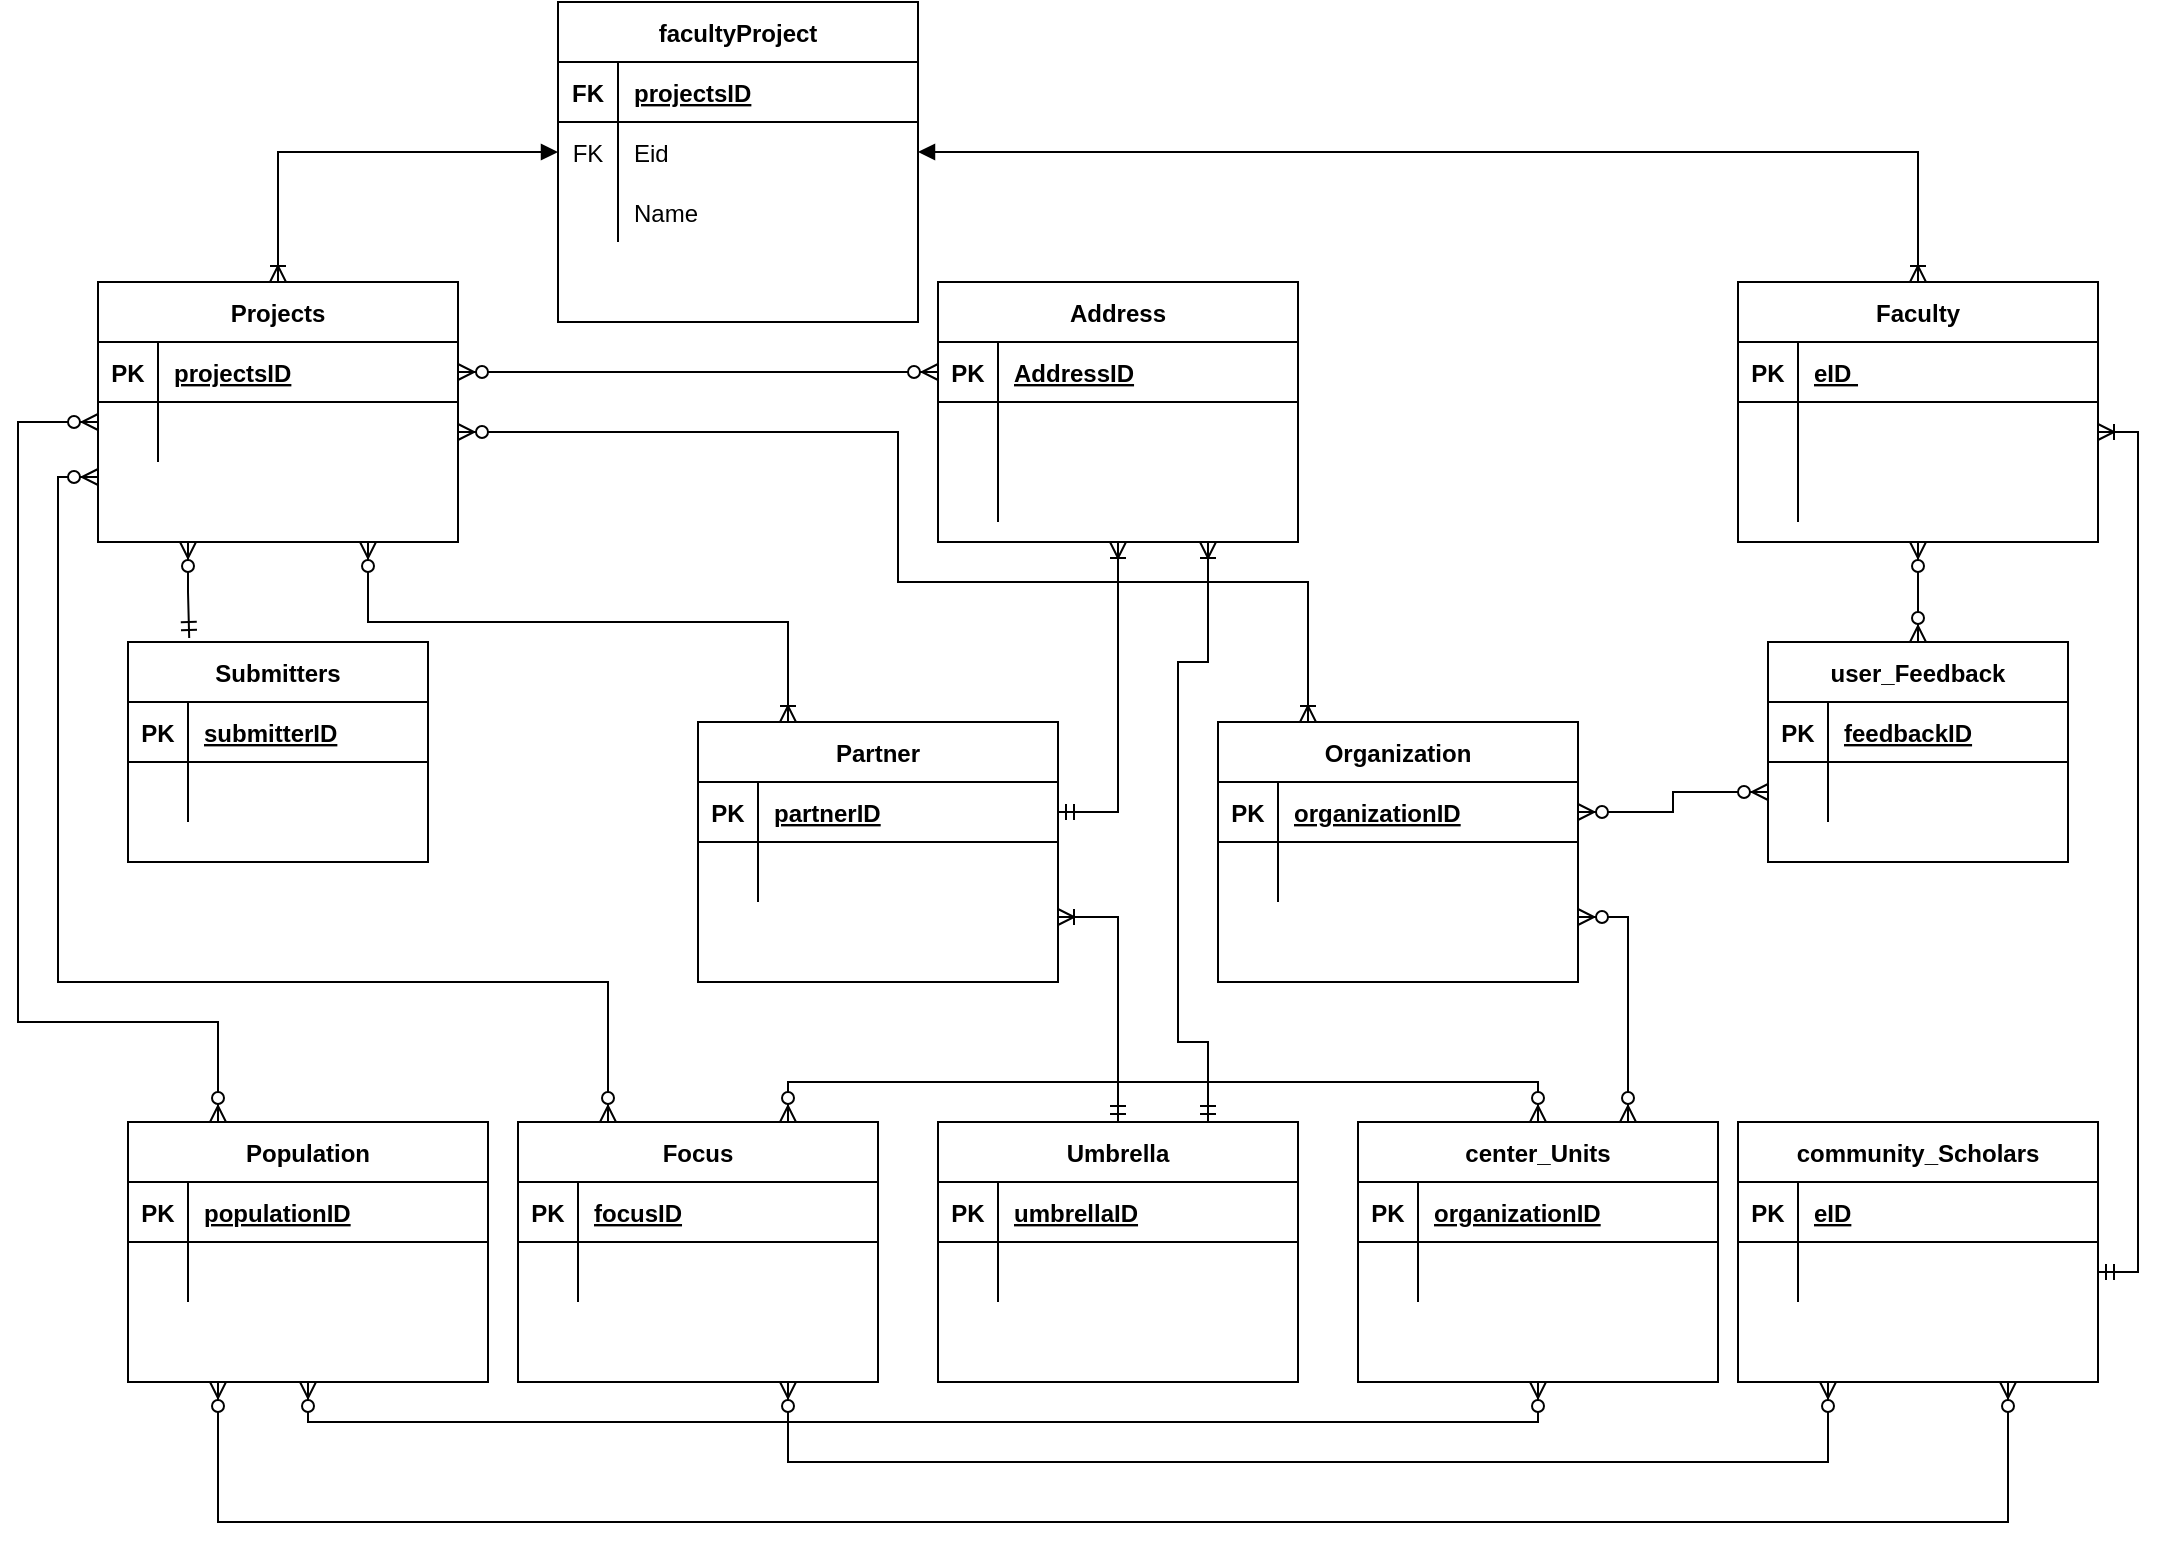 <mxfile version="13.8.1" type="github">
  <diagram id="R2lEEEUBdFMjLlhIrx00" name="Page-1">
    <mxGraphModel dx="1967" dy="1779" grid="1" gridSize="10" guides="1" tooltips="1" connect="1" arrows="1" fold="1" page="1" pageScale="1" pageWidth="850" pageHeight="1100" math="0" shadow="0" extFonts="Permanent Marker^https://fonts.googleapis.com/css?family=Permanent+Marker">
      <root>
        <mxCell id="0" />
        <mxCell id="1" parent="0" />
        <mxCell id="SyuhcmHSgaKM1DJ8w7ea-77" style="edgeStyle=orthogonalEdgeStyle;rounded=0;orthogonalLoop=1;jettySize=auto;html=1;exitX=1;exitY=0.75;exitDx=0;exitDy=0;entryX=0.5;entryY=0;entryDx=0;entryDy=0;startArrow=ERoneToMany;startFill=0;endArrow=ERmandOne;endFill=0;" parent="1" source="SyuhcmHSgaKM1DJ8w7ea-36" target="SyuhcmHSgaKM1DJ8w7ea-70" edge="1">
          <mxGeometry relative="1" as="geometry" />
        </mxCell>
        <mxCell id="SyuhcmHSgaKM1DJ8w7ea-36" value="Partner" style="shape=table;startSize=30;container=1;collapsible=1;childLayout=tableLayout;fixedRows=1;rowLines=0;fontStyle=1;align=center;resizeLast=1;" parent="1" vertex="1">
          <mxGeometry x="320" y="260" width="180" height="130" as="geometry" />
        </mxCell>
        <mxCell id="SyuhcmHSgaKM1DJ8w7ea-37" value="" style="shape=partialRectangle;collapsible=0;dropTarget=0;pointerEvents=0;fillColor=none;points=[[0,0.5],[1,0.5]];portConstraint=eastwest;top=0;left=0;right=0;bottom=1;" parent="SyuhcmHSgaKM1DJ8w7ea-36" vertex="1">
          <mxGeometry y="30" width="180" height="30" as="geometry" />
        </mxCell>
        <mxCell id="SyuhcmHSgaKM1DJ8w7ea-38" value="PK" style="shape=partialRectangle;overflow=hidden;connectable=0;fillColor=none;top=0;left=0;bottom=0;right=0;fontStyle=1;" parent="SyuhcmHSgaKM1DJ8w7ea-37" vertex="1">
          <mxGeometry width="30" height="30" as="geometry" />
        </mxCell>
        <mxCell id="SyuhcmHSgaKM1DJ8w7ea-39" value="partnerID" style="shape=partialRectangle;overflow=hidden;connectable=0;fillColor=none;top=0;left=0;bottom=0;right=0;align=left;spacingLeft=6;fontStyle=5;" parent="SyuhcmHSgaKM1DJ8w7ea-37" vertex="1">
          <mxGeometry x="30" width="150" height="30" as="geometry" />
        </mxCell>
        <mxCell id="SyuhcmHSgaKM1DJ8w7ea-40" value="" style="shape=partialRectangle;collapsible=0;dropTarget=0;pointerEvents=0;fillColor=none;points=[[0,0.5],[1,0.5]];portConstraint=eastwest;top=0;left=0;right=0;bottom=0;" parent="SyuhcmHSgaKM1DJ8w7ea-36" vertex="1">
          <mxGeometry y="60" width="180" height="30" as="geometry" />
        </mxCell>
        <mxCell id="SyuhcmHSgaKM1DJ8w7ea-41" value="" style="shape=partialRectangle;overflow=hidden;connectable=0;fillColor=none;top=0;left=0;bottom=0;right=0;" parent="SyuhcmHSgaKM1DJ8w7ea-40" vertex="1">
          <mxGeometry width="30" height="30" as="geometry" />
        </mxCell>
        <mxCell id="SyuhcmHSgaKM1DJ8w7ea-42" value="" style="shape=partialRectangle;overflow=hidden;connectable=0;fillColor=none;top=0;left=0;bottom=0;right=0;align=left;spacingLeft=6;" parent="SyuhcmHSgaKM1DJ8w7ea-40" vertex="1">
          <mxGeometry x="30" width="150" height="30" as="geometry" />
        </mxCell>
        <mxCell id="SyuhcmHSgaKM1DJ8w7ea-50" value="Organization" style="shape=table;startSize=30;container=1;collapsible=1;childLayout=tableLayout;fixedRows=1;rowLines=0;fontStyle=1;align=center;resizeLast=1;" parent="1" vertex="1">
          <mxGeometry x="580" y="260" width="180" height="130" as="geometry" />
        </mxCell>
        <mxCell id="SyuhcmHSgaKM1DJ8w7ea-51" value="" style="shape=partialRectangle;collapsible=0;dropTarget=0;pointerEvents=0;fillColor=none;points=[[0,0.5],[1,0.5]];portConstraint=eastwest;top=0;left=0;right=0;bottom=1;" parent="SyuhcmHSgaKM1DJ8w7ea-50" vertex="1">
          <mxGeometry y="30" width="180" height="30" as="geometry" />
        </mxCell>
        <mxCell id="SyuhcmHSgaKM1DJ8w7ea-52" value="PK" style="shape=partialRectangle;overflow=hidden;connectable=0;fillColor=none;top=0;left=0;bottom=0;right=0;fontStyle=1;" parent="SyuhcmHSgaKM1DJ8w7ea-51" vertex="1">
          <mxGeometry width="30" height="30" as="geometry" />
        </mxCell>
        <mxCell id="SyuhcmHSgaKM1DJ8w7ea-53" value="organizationID" style="shape=partialRectangle;overflow=hidden;connectable=0;fillColor=none;top=0;left=0;bottom=0;right=0;align=left;spacingLeft=6;fontStyle=5;" parent="SyuhcmHSgaKM1DJ8w7ea-51" vertex="1">
          <mxGeometry x="30" width="150" height="30" as="geometry" />
        </mxCell>
        <mxCell id="SyuhcmHSgaKM1DJ8w7ea-54" value="" style="shape=partialRectangle;collapsible=0;dropTarget=0;pointerEvents=0;fillColor=none;points=[[0,0.5],[1,0.5]];portConstraint=eastwest;top=0;left=0;right=0;bottom=0;" parent="SyuhcmHSgaKM1DJ8w7ea-50" vertex="1">
          <mxGeometry y="60" width="180" height="30" as="geometry" />
        </mxCell>
        <mxCell id="SyuhcmHSgaKM1DJ8w7ea-55" value="" style="shape=partialRectangle;overflow=hidden;connectable=0;fillColor=none;top=0;left=0;bottom=0;right=0;" parent="SyuhcmHSgaKM1DJ8w7ea-54" vertex="1">
          <mxGeometry width="30" height="30" as="geometry" />
        </mxCell>
        <mxCell id="SyuhcmHSgaKM1DJ8w7ea-56" value="" style="shape=partialRectangle;overflow=hidden;connectable=0;fillColor=none;top=0;left=0;bottom=0;right=0;align=left;spacingLeft=6;" parent="SyuhcmHSgaKM1DJ8w7ea-54" vertex="1">
          <mxGeometry x="30" width="150" height="30" as="geometry" />
        </mxCell>
        <mxCell id="SyuhcmHSgaKM1DJ8w7ea-78" style="edgeStyle=orthogonalEdgeStyle;rounded=0;orthogonalLoop=1;jettySize=auto;html=1;exitX=0.5;exitY=1;exitDx=0;exitDy=0;entryX=1;entryY=0.5;entryDx=0;entryDy=0;startArrow=ERoneToMany;startFill=0;endArrow=ERmandOne;endFill=0;" parent="1" source="C-vyLk0tnHw3VtMMgP7b-2" target="SyuhcmHSgaKM1DJ8w7ea-37" edge="1">
          <mxGeometry relative="1" as="geometry" />
        </mxCell>
        <mxCell id="C-vyLk0tnHw3VtMMgP7b-2" value="Address" style="shape=table;startSize=30;container=1;collapsible=1;childLayout=tableLayout;fixedRows=1;rowLines=0;fontStyle=1;align=center;resizeLast=1;" parent="1" vertex="1">
          <mxGeometry x="440" y="40" width="180" height="130" as="geometry" />
        </mxCell>
        <mxCell id="C-vyLk0tnHw3VtMMgP7b-3" value="" style="shape=partialRectangle;collapsible=0;dropTarget=0;pointerEvents=0;fillColor=none;points=[[0,0.5],[1,0.5]];portConstraint=eastwest;top=0;left=0;right=0;bottom=1;" parent="C-vyLk0tnHw3VtMMgP7b-2" vertex="1">
          <mxGeometry y="30" width="180" height="30" as="geometry" />
        </mxCell>
        <mxCell id="C-vyLk0tnHw3VtMMgP7b-4" value="PK" style="shape=partialRectangle;overflow=hidden;connectable=0;fillColor=none;top=0;left=0;bottom=0;right=0;fontStyle=1;" parent="C-vyLk0tnHw3VtMMgP7b-3" vertex="1">
          <mxGeometry width="30" height="30" as="geometry" />
        </mxCell>
        <mxCell id="C-vyLk0tnHw3VtMMgP7b-5" value="AddressID" style="shape=partialRectangle;overflow=hidden;connectable=0;fillColor=none;top=0;left=0;bottom=0;right=0;align=left;spacingLeft=6;fontStyle=5;" parent="C-vyLk0tnHw3VtMMgP7b-3" vertex="1">
          <mxGeometry x="30" width="150" height="30" as="geometry" />
        </mxCell>
        <mxCell id="C-vyLk0tnHw3VtMMgP7b-6" value="" style="shape=partialRectangle;collapsible=0;dropTarget=0;pointerEvents=0;fillColor=none;points=[[0,0.5],[1,0.5]];portConstraint=eastwest;top=0;left=0;right=0;bottom=0;" parent="C-vyLk0tnHw3VtMMgP7b-2" vertex="1">
          <mxGeometry y="60" width="180" height="30" as="geometry" />
        </mxCell>
        <mxCell id="C-vyLk0tnHw3VtMMgP7b-7" value="" style="shape=partialRectangle;overflow=hidden;connectable=0;fillColor=none;top=0;left=0;bottom=0;right=0;" parent="C-vyLk0tnHw3VtMMgP7b-6" vertex="1">
          <mxGeometry width="30" height="30" as="geometry" />
        </mxCell>
        <mxCell id="C-vyLk0tnHw3VtMMgP7b-8" value="" style="shape=partialRectangle;overflow=hidden;connectable=0;fillColor=none;top=0;left=0;bottom=0;right=0;align=left;spacingLeft=6;" parent="C-vyLk0tnHw3VtMMgP7b-6" vertex="1">
          <mxGeometry x="30" width="150" height="30" as="geometry" />
        </mxCell>
        <mxCell id="C-vyLk0tnHw3VtMMgP7b-9" value="" style="shape=partialRectangle;collapsible=0;dropTarget=0;pointerEvents=0;fillColor=none;points=[[0,0.5],[1,0.5]];portConstraint=eastwest;top=0;left=0;right=0;bottom=0;" parent="C-vyLk0tnHw3VtMMgP7b-2" vertex="1">
          <mxGeometry y="90" width="180" height="30" as="geometry" />
        </mxCell>
        <mxCell id="C-vyLk0tnHw3VtMMgP7b-10" value="" style="shape=partialRectangle;overflow=hidden;connectable=0;fillColor=none;top=0;left=0;bottom=0;right=0;" parent="C-vyLk0tnHw3VtMMgP7b-9" vertex="1">
          <mxGeometry width="30" height="30" as="geometry" />
        </mxCell>
        <mxCell id="C-vyLk0tnHw3VtMMgP7b-11" value="" style="shape=partialRectangle;overflow=hidden;connectable=0;fillColor=none;top=0;left=0;bottom=0;right=0;align=left;spacingLeft=6;" parent="C-vyLk0tnHw3VtMMgP7b-9" vertex="1">
          <mxGeometry x="30" width="150" height="30" as="geometry" />
        </mxCell>
        <mxCell id="SyuhcmHSgaKM1DJ8w7ea-58" style="edgeStyle=orthogonalEdgeStyle;rounded=0;orthogonalLoop=1;jettySize=auto;html=1;exitX=0.25;exitY=1;exitDx=0;exitDy=0;startArrow=ERzeroToMany;startFill=1;endArrow=ERmandOne;endFill=0;entryX=0.204;entryY=-0.018;entryDx=0;entryDy=0;entryPerimeter=0;" parent="1" source="C-vyLk0tnHw3VtMMgP7b-23" target="SyuhcmHSgaKM1DJ8w7ea-43" edge="1">
          <mxGeometry relative="1" as="geometry" />
        </mxCell>
        <mxCell id="SyuhcmHSgaKM1DJ8w7ea-63" style="edgeStyle=orthogonalEdgeStyle;rounded=0;orthogonalLoop=1;jettySize=auto;html=1;exitX=1;exitY=0.5;exitDx=0;exitDy=0;entryX=0.25;entryY=0;entryDx=0;entryDy=0;startArrow=ERzeroToMany;startFill=1;endArrow=ERoneToMany;endFill=0;" parent="1" source="C-vyLk0tnHw3VtMMgP7b-27" target="SyuhcmHSgaKM1DJ8w7ea-50" edge="1">
          <mxGeometry relative="1" as="geometry">
            <Array as="points">
              <mxPoint x="420" y="115" />
              <mxPoint x="420" y="190" />
              <mxPoint x="625" y="190" />
            </Array>
          </mxGeometry>
        </mxCell>
        <mxCell id="SyuhcmHSgaKM1DJ8w7ea-64" style="edgeStyle=orthogonalEdgeStyle;rounded=0;orthogonalLoop=1;jettySize=auto;html=1;entryX=0.25;entryY=0;entryDx=0;entryDy=0;startArrow=ERzeroToMany;startFill=1;endArrow=ERzeroToMany;endFill=1;" parent="1" target="SyuhcmHSgaKM1DJ8w7ea-15" edge="1">
          <mxGeometry relative="1" as="geometry">
            <mxPoint x="20" y="110" as="sourcePoint" />
            <Array as="points">
              <mxPoint x="-20" y="110" />
              <mxPoint x="-20" y="410" />
              <mxPoint x="80" y="410" />
            </Array>
          </mxGeometry>
        </mxCell>
        <mxCell id="SyuhcmHSgaKM1DJ8w7ea-65" style="edgeStyle=orthogonalEdgeStyle;rounded=0;orthogonalLoop=1;jettySize=auto;html=1;exitX=0;exitY=0.75;exitDx=0;exitDy=0;entryX=0.25;entryY=0;entryDx=0;entryDy=0;startArrow=ERzeroToMany;startFill=1;endArrow=ERzeroToMany;endFill=1;" parent="1" source="C-vyLk0tnHw3VtMMgP7b-23" target="SyuhcmHSgaKM1DJ8w7ea-1" edge="1">
          <mxGeometry relative="1" as="geometry">
            <Array as="points">
              <mxPoint y="138" />
              <mxPoint y="390" />
              <mxPoint x="275" y="390" />
            </Array>
          </mxGeometry>
        </mxCell>
        <mxCell id="SyuhcmHSgaKM1DJ8w7ea-69" style="edgeStyle=orthogonalEdgeStyle;rounded=0;orthogonalLoop=1;jettySize=auto;html=1;exitX=0.75;exitY=1;exitDx=0;exitDy=0;entryX=0.25;entryY=0;entryDx=0;entryDy=0;startArrow=ERzeroToMany;startFill=1;endArrow=ERoneToMany;endFill=0;" parent="1" source="C-vyLk0tnHw3VtMMgP7b-23" target="SyuhcmHSgaKM1DJ8w7ea-36" edge="1">
          <mxGeometry relative="1" as="geometry">
            <Array as="points">
              <mxPoint x="155" y="210" />
              <mxPoint x="365" y="210" />
            </Array>
          </mxGeometry>
        </mxCell>
        <mxCell id="C-vyLk0tnHw3VtMMgP7b-23" value="Projects" style="shape=table;startSize=30;container=1;collapsible=1;childLayout=tableLayout;fixedRows=1;rowLines=0;fontStyle=1;align=center;resizeLast=1;" parent="1" vertex="1">
          <mxGeometry x="20" y="40" width="180" height="130" as="geometry" />
        </mxCell>
        <mxCell id="C-vyLk0tnHw3VtMMgP7b-24" value="" style="shape=partialRectangle;collapsible=0;dropTarget=0;pointerEvents=0;fillColor=none;points=[[0,0.5],[1,0.5]];portConstraint=eastwest;top=0;left=0;right=0;bottom=1;" parent="C-vyLk0tnHw3VtMMgP7b-23" vertex="1">
          <mxGeometry y="30" width="180" height="30" as="geometry" />
        </mxCell>
        <mxCell id="C-vyLk0tnHw3VtMMgP7b-25" value="PK" style="shape=partialRectangle;overflow=hidden;connectable=0;fillColor=none;top=0;left=0;bottom=0;right=0;fontStyle=1;" parent="C-vyLk0tnHw3VtMMgP7b-24" vertex="1">
          <mxGeometry width="30" height="30" as="geometry" />
        </mxCell>
        <mxCell id="C-vyLk0tnHw3VtMMgP7b-26" value="projectsID" style="shape=partialRectangle;overflow=hidden;connectable=0;fillColor=none;top=0;left=0;bottom=0;right=0;align=left;spacingLeft=6;fontStyle=5;" parent="C-vyLk0tnHw3VtMMgP7b-24" vertex="1">
          <mxGeometry x="30" width="150" height="30" as="geometry" />
        </mxCell>
        <mxCell id="C-vyLk0tnHw3VtMMgP7b-27" value="" style="shape=partialRectangle;collapsible=0;dropTarget=0;pointerEvents=0;fillColor=none;points=[[0,0.5],[1,0.5]];portConstraint=eastwest;top=0;left=0;right=0;bottom=0;" parent="C-vyLk0tnHw3VtMMgP7b-23" vertex="1">
          <mxGeometry y="60" width="180" height="30" as="geometry" />
        </mxCell>
        <mxCell id="C-vyLk0tnHw3VtMMgP7b-28" value="" style="shape=partialRectangle;overflow=hidden;connectable=0;fillColor=none;top=0;left=0;bottom=0;right=0;" parent="C-vyLk0tnHw3VtMMgP7b-27" vertex="1">
          <mxGeometry width="30" height="30" as="geometry" />
        </mxCell>
        <mxCell id="C-vyLk0tnHw3VtMMgP7b-29" value="" style="shape=partialRectangle;overflow=hidden;connectable=0;fillColor=none;top=0;left=0;bottom=0;right=0;align=left;spacingLeft=6;" parent="C-vyLk0tnHw3VtMMgP7b-27" vertex="1">
          <mxGeometry x="30" width="150" height="30" as="geometry" />
        </mxCell>
        <mxCell id="SyuhcmHSgaKM1DJ8w7ea-60" style="edgeStyle=orthogonalEdgeStyle;rounded=0;orthogonalLoop=1;jettySize=auto;html=1;exitX=0.5;exitY=1;exitDx=0;exitDy=0;entryX=0.5;entryY=0;entryDx=0;entryDy=0;startArrow=ERzeroToMany;startFill=1;endArrow=ERzeroToMany;endFill=1;" parent="1" source="C-vyLk0tnHw3VtMMgP7b-13" target="SyuhcmHSgaKM1DJ8w7ea-29" edge="1">
          <mxGeometry relative="1" as="geometry" />
        </mxCell>
        <mxCell id="SyuhcmHSgaKM1DJ8w7ea-62" style="edgeStyle=orthogonalEdgeStyle;rounded=0;orthogonalLoop=1;jettySize=auto;html=1;exitX=0;exitY=0.5;exitDx=0;exitDy=0;entryX=0.5;entryY=0;entryDx=0;entryDy=0;startArrow=block;startFill=1;endArrow=ERoneToMany;endFill=0;" parent="1" source="b_7lSvyk2X8ntJjxB0d9-5" target="C-vyLk0tnHw3VtMMgP7b-23" edge="1">
          <mxGeometry relative="1" as="geometry">
            <Array as="points">
              <mxPoint x="110" y="-25" />
            </Array>
          </mxGeometry>
        </mxCell>
        <mxCell id="C-vyLk0tnHw3VtMMgP7b-13" value="Faculty" style="shape=table;startSize=30;container=1;collapsible=1;childLayout=tableLayout;fixedRows=1;rowLines=0;fontStyle=1;align=center;resizeLast=1;" parent="1" vertex="1">
          <mxGeometry x="840" y="40" width="180" height="130" as="geometry" />
        </mxCell>
        <mxCell id="C-vyLk0tnHw3VtMMgP7b-14" value="" style="shape=partialRectangle;collapsible=0;dropTarget=0;pointerEvents=0;fillColor=none;points=[[0,0.5],[1,0.5]];portConstraint=eastwest;top=0;left=0;right=0;bottom=1;" parent="C-vyLk0tnHw3VtMMgP7b-13" vertex="1">
          <mxGeometry y="30" width="180" height="30" as="geometry" />
        </mxCell>
        <mxCell id="C-vyLk0tnHw3VtMMgP7b-15" value="PK" style="shape=partialRectangle;overflow=hidden;connectable=0;fillColor=none;top=0;left=0;bottom=0;right=0;fontStyle=1;" parent="C-vyLk0tnHw3VtMMgP7b-14" vertex="1">
          <mxGeometry width="30" height="30" as="geometry" />
        </mxCell>
        <mxCell id="C-vyLk0tnHw3VtMMgP7b-16" value="eID " style="shape=partialRectangle;overflow=hidden;connectable=0;fillColor=none;top=0;left=0;bottom=0;right=0;align=left;spacingLeft=6;fontStyle=5;" parent="C-vyLk0tnHw3VtMMgP7b-14" vertex="1">
          <mxGeometry x="30" width="150" height="30" as="geometry" />
        </mxCell>
        <mxCell id="C-vyLk0tnHw3VtMMgP7b-17" value="" style="shape=partialRectangle;collapsible=0;dropTarget=0;pointerEvents=0;fillColor=none;points=[[0,0.5],[1,0.5]];portConstraint=eastwest;top=0;left=0;right=0;bottom=0;" parent="C-vyLk0tnHw3VtMMgP7b-13" vertex="1">
          <mxGeometry y="60" width="180" height="30" as="geometry" />
        </mxCell>
        <mxCell id="C-vyLk0tnHw3VtMMgP7b-18" value="" style="shape=partialRectangle;overflow=hidden;connectable=0;fillColor=none;top=0;left=0;bottom=0;right=0;" parent="C-vyLk0tnHw3VtMMgP7b-17" vertex="1">
          <mxGeometry width="30" height="30" as="geometry" />
        </mxCell>
        <mxCell id="C-vyLk0tnHw3VtMMgP7b-19" value="" style="shape=partialRectangle;overflow=hidden;connectable=0;fillColor=none;top=0;left=0;bottom=0;right=0;align=left;spacingLeft=6;" parent="C-vyLk0tnHw3VtMMgP7b-17" vertex="1">
          <mxGeometry x="30" width="150" height="30" as="geometry" />
        </mxCell>
        <mxCell id="C-vyLk0tnHw3VtMMgP7b-20" value="" style="shape=partialRectangle;collapsible=0;dropTarget=0;pointerEvents=0;fillColor=none;points=[[0,0.5],[1,0.5]];portConstraint=eastwest;top=0;left=0;right=0;bottom=0;" parent="C-vyLk0tnHw3VtMMgP7b-13" vertex="1">
          <mxGeometry y="90" width="180" height="30" as="geometry" />
        </mxCell>
        <mxCell id="C-vyLk0tnHw3VtMMgP7b-21" value="" style="shape=partialRectangle;overflow=hidden;connectable=0;fillColor=none;top=0;left=0;bottom=0;right=0;" parent="C-vyLk0tnHw3VtMMgP7b-20" vertex="1">
          <mxGeometry width="30" height="30" as="geometry" />
        </mxCell>
        <mxCell id="C-vyLk0tnHw3VtMMgP7b-22" value="" style="shape=partialRectangle;overflow=hidden;connectable=0;fillColor=none;top=0;left=0;bottom=0;right=0;align=left;spacingLeft=6;" parent="C-vyLk0tnHw3VtMMgP7b-20" vertex="1">
          <mxGeometry x="30" width="150" height="30" as="geometry" />
        </mxCell>
        <mxCell id="SyuhcmHSgaKM1DJ8w7ea-15" value="Population" style="shape=table;startSize=30;container=1;collapsible=1;childLayout=tableLayout;fixedRows=1;rowLines=0;fontStyle=1;align=center;resizeLast=1;" parent="1" vertex="1">
          <mxGeometry x="35" y="460" width="180" height="130" as="geometry" />
        </mxCell>
        <mxCell id="SyuhcmHSgaKM1DJ8w7ea-16" value="" style="shape=partialRectangle;collapsible=0;dropTarget=0;pointerEvents=0;fillColor=none;points=[[0,0.5],[1,0.5]];portConstraint=eastwest;top=0;left=0;right=0;bottom=1;" parent="SyuhcmHSgaKM1DJ8w7ea-15" vertex="1">
          <mxGeometry y="30" width="180" height="30" as="geometry" />
        </mxCell>
        <mxCell id="SyuhcmHSgaKM1DJ8w7ea-17" value="PK" style="shape=partialRectangle;overflow=hidden;connectable=0;fillColor=none;top=0;left=0;bottom=0;right=0;fontStyle=1;" parent="SyuhcmHSgaKM1DJ8w7ea-16" vertex="1">
          <mxGeometry width="30" height="30" as="geometry" />
        </mxCell>
        <mxCell id="SyuhcmHSgaKM1DJ8w7ea-18" value="populationID" style="shape=partialRectangle;overflow=hidden;connectable=0;fillColor=none;top=0;left=0;bottom=0;right=0;align=left;spacingLeft=6;fontStyle=5;" parent="SyuhcmHSgaKM1DJ8w7ea-16" vertex="1">
          <mxGeometry x="30" width="150" height="30" as="geometry" />
        </mxCell>
        <mxCell id="SyuhcmHSgaKM1DJ8w7ea-19" value="" style="shape=partialRectangle;collapsible=0;dropTarget=0;pointerEvents=0;fillColor=none;points=[[0,0.5],[1,0.5]];portConstraint=eastwest;top=0;left=0;right=0;bottom=0;" parent="SyuhcmHSgaKM1DJ8w7ea-15" vertex="1">
          <mxGeometry y="60" width="180" height="30" as="geometry" />
        </mxCell>
        <mxCell id="SyuhcmHSgaKM1DJ8w7ea-20" value="" style="shape=partialRectangle;overflow=hidden;connectable=0;fillColor=none;top=0;left=0;bottom=0;right=0;" parent="SyuhcmHSgaKM1DJ8w7ea-19" vertex="1">
          <mxGeometry width="30" height="30" as="geometry" />
        </mxCell>
        <mxCell id="SyuhcmHSgaKM1DJ8w7ea-21" value="" style="shape=partialRectangle;overflow=hidden;connectable=0;fillColor=none;top=0;left=0;bottom=0;right=0;align=left;spacingLeft=6;" parent="SyuhcmHSgaKM1DJ8w7ea-19" vertex="1">
          <mxGeometry x="30" width="150" height="30" as="geometry" />
        </mxCell>
        <mxCell id="SyuhcmHSgaKM1DJ8w7ea-83" style="edgeStyle=orthogonalEdgeStyle;rounded=0;orthogonalLoop=1;jettySize=auto;html=1;exitX=0.25;exitY=1;exitDx=0;exitDy=0;entryX=0.75;entryY=1;entryDx=0;entryDy=0;startArrow=ERzeroToMany;startFill=1;endArrow=ERzeroToMany;endFill=1;" parent="1" source="SyuhcmHSgaKM1DJ8w7ea-8" target="SyuhcmHSgaKM1DJ8w7ea-1" edge="1">
          <mxGeometry relative="1" as="geometry">
            <Array as="points">
              <mxPoint x="885" y="630" />
              <mxPoint x="365" y="630" />
            </Array>
          </mxGeometry>
        </mxCell>
        <mxCell id="SyuhcmHSgaKM1DJ8w7ea-84" style="edgeStyle=orthogonalEdgeStyle;rounded=0;orthogonalLoop=1;jettySize=auto;html=1;exitX=0.75;exitY=1;exitDx=0;exitDy=0;entryX=0.25;entryY=1;entryDx=0;entryDy=0;startArrow=ERzeroToMany;startFill=1;endArrow=ERzeroToMany;endFill=1;" parent="1" source="SyuhcmHSgaKM1DJ8w7ea-8" target="SyuhcmHSgaKM1DJ8w7ea-15" edge="1">
          <mxGeometry relative="1" as="geometry">
            <Array as="points">
              <mxPoint x="975" y="660" />
              <mxPoint x="80" y="660" />
            </Array>
          </mxGeometry>
        </mxCell>
        <mxCell id="SyuhcmHSgaKM1DJ8w7ea-8" value="community_Scholars" style="shape=table;startSize=30;container=1;collapsible=1;childLayout=tableLayout;fixedRows=1;rowLines=0;fontStyle=1;align=center;resizeLast=1;" parent="1" vertex="1">
          <mxGeometry x="840" y="460" width="180" height="130" as="geometry" />
        </mxCell>
        <mxCell id="SyuhcmHSgaKM1DJ8w7ea-9" value="" style="shape=partialRectangle;collapsible=0;dropTarget=0;pointerEvents=0;fillColor=none;points=[[0,0.5],[1,0.5]];portConstraint=eastwest;top=0;left=0;right=0;bottom=1;" parent="SyuhcmHSgaKM1DJ8w7ea-8" vertex="1">
          <mxGeometry y="30" width="180" height="30" as="geometry" />
        </mxCell>
        <mxCell id="SyuhcmHSgaKM1DJ8w7ea-10" value="PK" style="shape=partialRectangle;overflow=hidden;connectable=0;fillColor=none;top=0;left=0;bottom=0;right=0;fontStyle=1;" parent="SyuhcmHSgaKM1DJ8w7ea-9" vertex="1">
          <mxGeometry width="30" height="30" as="geometry" />
        </mxCell>
        <mxCell id="SyuhcmHSgaKM1DJ8w7ea-11" value="eID" style="shape=partialRectangle;overflow=hidden;connectable=0;fillColor=none;top=0;left=0;bottom=0;right=0;align=left;spacingLeft=6;fontStyle=5;" parent="SyuhcmHSgaKM1DJ8w7ea-9" vertex="1">
          <mxGeometry x="30" width="150" height="30" as="geometry" />
        </mxCell>
        <mxCell id="SyuhcmHSgaKM1DJ8w7ea-12" value="" style="shape=partialRectangle;collapsible=0;dropTarget=0;pointerEvents=0;fillColor=none;points=[[0,0.5],[1,0.5]];portConstraint=eastwest;top=0;left=0;right=0;bottom=0;" parent="SyuhcmHSgaKM1DJ8w7ea-8" vertex="1">
          <mxGeometry y="60" width="180" height="30" as="geometry" />
        </mxCell>
        <mxCell id="SyuhcmHSgaKM1DJ8w7ea-13" value="" style="shape=partialRectangle;overflow=hidden;connectable=0;fillColor=none;top=0;left=0;bottom=0;right=0;" parent="SyuhcmHSgaKM1DJ8w7ea-12" vertex="1">
          <mxGeometry width="30" height="30" as="geometry" />
        </mxCell>
        <mxCell id="SyuhcmHSgaKM1DJ8w7ea-14" value="" style="shape=partialRectangle;overflow=hidden;connectable=0;fillColor=none;top=0;left=0;bottom=0;right=0;align=left;spacingLeft=6;" parent="SyuhcmHSgaKM1DJ8w7ea-12" vertex="1">
          <mxGeometry x="30" width="150" height="30" as="geometry" />
        </mxCell>
        <mxCell id="SyuhcmHSgaKM1DJ8w7ea-59" style="edgeStyle=orthogonalEdgeStyle;rounded=0;orthogonalLoop=1;jettySize=auto;html=1;exitX=1;exitY=0.5;exitDx=0;exitDy=0;startArrow=ERzeroToMany;startFill=1;endArrow=ERzeroToMany;endFill=1;" parent="1" source="C-vyLk0tnHw3VtMMgP7b-24" edge="1">
          <mxGeometry relative="1" as="geometry">
            <mxPoint x="440" y="85" as="targetPoint" />
          </mxGeometry>
        </mxCell>
        <mxCell id="SyuhcmHSgaKM1DJ8w7ea-29" value="user_Feedback" style="shape=table;startSize=30;container=1;collapsible=1;childLayout=tableLayout;fixedRows=1;rowLines=0;fontStyle=1;align=center;resizeLast=1;" parent="1" vertex="1">
          <mxGeometry x="855" y="220" width="150" height="110" as="geometry" />
        </mxCell>
        <mxCell id="SyuhcmHSgaKM1DJ8w7ea-30" value="" style="shape=partialRectangle;collapsible=0;dropTarget=0;pointerEvents=0;fillColor=none;points=[[0,0.5],[1,0.5]];portConstraint=eastwest;top=0;left=0;right=0;bottom=1;" parent="SyuhcmHSgaKM1DJ8w7ea-29" vertex="1">
          <mxGeometry y="30" width="150" height="30" as="geometry" />
        </mxCell>
        <mxCell id="SyuhcmHSgaKM1DJ8w7ea-31" value="PK" style="shape=partialRectangle;overflow=hidden;connectable=0;fillColor=none;top=0;left=0;bottom=0;right=0;fontStyle=1;" parent="SyuhcmHSgaKM1DJ8w7ea-30" vertex="1">
          <mxGeometry width="30" height="30" as="geometry" />
        </mxCell>
        <mxCell id="SyuhcmHSgaKM1DJ8w7ea-32" value="feedbackID" style="shape=partialRectangle;overflow=hidden;connectable=0;fillColor=none;top=0;left=0;bottom=0;right=0;align=left;spacingLeft=6;fontStyle=5;" parent="SyuhcmHSgaKM1DJ8w7ea-30" vertex="1">
          <mxGeometry x="30" width="120" height="30" as="geometry" />
        </mxCell>
        <mxCell id="SyuhcmHSgaKM1DJ8w7ea-33" value="" style="shape=partialRectangle;collapsible=0;dropTarget=0;pointerEvents=0;fillColor=none;points=[[0,0.5],[1,0.5]];portConstraint=eastwest;top=0;left=0;right=0;bottom=0;" parent="SyuhcmHSgaKM1DJ8w7ea-29" vertex="1">
          <mxGeometry y="60" width="150" height="30" as="geometry" />
        </mxCell>
        <mxCell id="SyuhcmHSgaKM1DJ8w7ea-34" value="" style="shape=partialRectangle;overflow=hidden;connectable=0;fillColor=none;top=0;left=0;bottom=0;right=0;" parent="SyuhcmHSgaKM1DJ8w7ea-33" vertex="1">
          <mxGeometry width="30" height="30" as="geometry" />
        </mxCell>
        <mxCell id="SyuhcmHSgaKM1DJ8w7ea-35" value="" style="shape=partialRectangle;overflow=hidden;connectable=0;fillColor=none;top=0;left=0;bottom=0;right=0;align=left;spacingLeft=6;" parent="SyuhcmHSgaKM1DJ8w7ea-33" vertex="1">
          <mxGeometry x="30" width="120" height="30" as="geometry" />
        </mxCell>
        <mxCell id="SyuhcmHSgaKM1DJ8w7ea-43" value="Submitters" style="shape=table;startSize=30;container=1;collapsible=1;childLayout=tableLayout;fixedRows=1;rowLines=0;fontStyle=1;align=center;resizeLast=1;" parent="1" vertex="1">
          <mxGeometry x="35" y="220" width="150" height="110" as="geometry" />
        </mxCell>
        <mxCell id="SyuhcmHSgaKM1DJ8w7ea-44" value="" style="shape=partialRectangle;collapsible=0;dropTarget=0;pointerEvents=0;fillColor=none;points=[[0,0.5],[1,0.5]];portConstraint=eastwest;top=0;left=0;right=0;bottom=1;" parent="SyuhcmHSgaKM1DJ8w7ea-43" vertex="1">
          <mxGeometry y="30" width="150" height="30" as="geometry" />
        </mxCell>
        <mxCell id="SyuhcmHSgaKM1DJ8w7ea-45" value="PK" style="shape=partialRectangle;overflow=hidden;connectable=0;fillColor=none;top=0;left=0;bottom=0;right=0;fontStyle=1;" parent="SyuhcmHSgaKM1DJ8w7ea-44" vertex="1">
          <mxGeometry width="30" height="30" as="geometry" />
        </mxCell>
        <mxCell id="SyuhcmHSgaKM1DJ8w7ea-46" value="submitterID" style="shape=partialRectangle;overflow=hidden;connectable=0;fillColor=none;top=0;left=0;bottom=0;right=0;align=left;spacingLeft=6;fontStyle=5;" parent="SyuhcmHSgaKM1DJ8w7ea-44" vertex="1">
          <mxGeometry x="30" width="120" height="30" as="geometry" />
        </mxCell>
        <mxCell id="SyuhcmHSgaKM1DJ8w7ea-47" value="" style="shape=partialRectangle;collapsible=0;dropTarget=0;pointerEvents=0;fillColor=none;points=[[0,0.5],[1,0.5]];portConstraint=eastwest;top=0;left=0;right=0;bottom=0;" parent="SyuhcmHSgaKM1DJ8w7ea-43" vertex="1">
          <mxGeometry y="60" width="150" height="30" as="geometry" />
        </mxCell>
        <mxCell id="SyuhcmHSgaKM1DJ8w7ea-48" value="" style="shape=partialRectangle;overflow=hidden;connectable=0;fillColor=none;top=0;left=0;bottom=0;right=0;" parent="SyuhcmHSgaKM1DJ8w7ea-47" vertex="1">
          <mxGeometry width="30" height="30" as="geometry" />
        </mxCell>
        <mxCell id="SyuhcmHSgaKM1DJ8w7ea-49" value="" style="shape=partialRectangle;overflow=hidden;connectable=0;fillColor=none;top=0;left=0;bottom=0;right=0;align=left;spacingLeft=6;" parent="SyuhcmHSgaKM1DJ8w7ea-47" vertex="1">
          <mxGeometry x="30" width="120" height="30" as="geometry" />
        </mxCell>
        <mxCell id="SyuhcmHSgaKM1DJ8w7ea-80" style="edgeStyle=orthogonalEdgeStyle;rounded=0;orthogonalLoop=1;jettySize=auto;html=1;exitX=0.75;exitY=0;exitDx=0;exitDy=0;entryX=1;entryY=0.75;entryDx=0;entryDy=0;startArrow=ERzeroToMany;startFill=1;endArrow=ERzeroToMany;endFill=1;" parent="1" source="SyuhcmHSgaKM1DJ8w7ea-22" target="SyuhcmHSgaKM1DJ8w7ea-50" edge="1">
          <mxGeometry relative="1" as="geometry" />
        </mxCell>
        <mxCell id="SyuhcmHSgaKM1DJ8w7ea-82" style="edgeStyle=orthogonalEdgeStyle;rounded=0;orthogonalLoop=1;jettySize=auto;html=1;exitX=0.5;exitY=1;exitDx=0;exitDy=0;entryX=0.5;entryY=1;entryDx=0;entryDy=0;startArrow=ERzeroToMany;startFill=1;endArrow=ERzeroToMany;endFill=1;" parent="1" source="SyuhcmHSgaKM1DJ8w7ea-22" target="SyuhcmHSgaKM1DJ8w7ea-15" edge="1">
          <mxGeometry relative="1" as="geometry" />
        </mxCell>
        <mxCell id="SyuhcmHSgaKM1DJ8w7ea-22" value="center_Units" style="shape=table;startSize=30;container=1;collapsible=1;childLayout=tableLayout;fixedRows=1;rowLines=0;fontStyle=1;align=center;resizeLast=1;" parent="1" vertex="1">
          <mxGeometry x="650" y="460" width="180" height="130" as="geometry" />
        </mxCell>
        <mxCell id="SyuhcmHSgaKM1DJ8w7ea-23" value="" style="shape=partialRectangle;collapsible=0;dropTarget=0;pointerEvents=0;fillColor=none;points=[[0,0.5],[1,0.5]];portConstraint=eastwest;top=0;left=0;right=0;bottom=1;" parent="SyuhcmHSgaKM1DJ8w7ea-22" vertex="1">
          <mxGeometry y="30" width="180" height="30" as="geometry" />
        </mxCell>
        <mxCell id="SyuhcmHSgaKM1DJ8w7ea-24" value="PK" style="shape=partialRectangle;overflow=hidden;connectable=0;fillColor=none;top=0;left=0;bottom=0;right=0;fontStyle=1;" parent="SyuhcmHSgaKM1DJ8w7ea-23" vertex="1">
          <mxGeometry width="30" height="30" as="geometry" />
        </mxCell>
        <mxCell id="SyuhcmHSgaKM1DJ8w7ea-25" value="organizationID" style="shape=partialRectangle;overflow=hidden;connectable=0;fillColor=none;top=0;left=0;bottom=0;right=0;align=left;spacingLeft=6;fontStyle=5;" parent="SyuhcmHSgaKM1DJ8w7ea-23" vertex="1">
          <mxGeometry x="30" width="150" height="30" as="geometry" />
        </mxCell>
        <mxCell id="SyuhcmHSgaKM1DJ8w7ea-26" value="" style="shape=partialRectangle;collapsible=0;dropTarget=0;pointerEvents=0;fillColor=none;points=[[0,0.5],[1,0.5]];portConstraint=eastwest;top=0;left=0;right=0;bottom=0;" parent="SyuhcmHSgaKM1DJ8w7ea-22" vertex="1">
          <mxGeometry y="60" width="180" height="30" as="geometry" />
        </mxCell>
        <mxCell id="SyuhcmHSgaKM1DJ8w7ea-27" value="" style="shape=partialRectangle;overflow=hidden;connectable=0;fillColor=none;top=0;left=0;bottom=0;right=0;" parent="SyuhcmHSgaKM1DJ8w7ea-26" vertex="1">
          <mxGeometry width="30" height="30" as="geometry" />
        </mxCell>
        <mxCell id="SyuhcmHSgaKM1DJ8w7ea-28" value="" style="shape=partialRectangle;overflow=hidden;connectable=0;fillColor=none;top=0;left=0;bottom=0;right=0;align=left;spacingLeft=6;" parent="SyuhcmHSgaKM1DJ8w7ea-26" vertex="1">
          <mxGeometry x="30" width="150" height="30" as="geometry" />
        </mxCell>
        <mxCell id="SyuhcmHSgaKM1DJ8w7ea-81" style="edgeStyle=orthogonalEdgeStyle;rounded=0;orthogonalLoop=1;jettySize=auto;html=1;exitX=0.75;exitY=0;exitDx=0;exitDy=0;entryX=0.5;entryY=0;entryDx=0;entryDy=0;startArrow=ERzeroToMany;startFill=1;endArrow=ERzeroToMany;endFill=1;" parent="1" source="SyuhcmHSgaKM1DJ8w7ea-1" target="SyuhcmHSgaKM1DJ8w7ea-22" edge="1">
          <mxGeometry relative="1" as="geometry" />
        </mxCell>
        <mxCell id="SyuhcmHSgaKM1DJ8w7ea-1" value="Focus" style="shape=table;startSize=30;container=1;collapsible=1;childLayout=tableLayout;fixedRows=1;rowLines=0;fontStyle=1;align=center;resizeLast=1;" parent="1" vertex="1">
          <mxGeometry x="230" y="460" width="180" height="130" as="geometry" />
        </mxCell>
        <mxCell id="SyuhcmHSgaKM1DJ8w7ea-2" value="" style="shape=partialRectangle;collapsible=0;dropTarget=0;pointerEvents=0;fillColor=none;points=[[0,0.5],[1,0.5]];portConstraint=eastwest;top=0;left=0;right=0;bottom=1;" parent="SyuhcmHSgaKM1DJ8w7ea-1" vertex="1">
          <mxGeometry y="30" width="180" height="30" as="geometry" />
        </mxCell>
        <mxCell id="SyuhcmHSgaKM1DJ8w7ea-3" value="PK" style="shape=partialRectangle;overflow=hidden;connectable=0;fillColor=none;top=0;left=0;bottom=0;right=0;fontStyle=1;" parent="SyuhcmHSgaKM1DJ8w7ea-2" vertex="1">
          <mxGeometry width="30" height="30" as="geometry" />
        </mxCell>
        <mxCell id="SyuhcmHSgaKM1DJ8w7ea-4" value="focusID" style="shape=partialRectangle;overflow=hidden;connectable=0;fillColor=none;top=0;left=0;bottom=0;right=0;align=left;spacingLeft=6;fontStyle=5;" parent="SyuhcmHSgaKM1DJ8w7ea-2" vertex="1">
          <mxGeometry x="30" width="150" height="30" as="geometry" />
        </mxCell>
        <mxCell id="SyuhcmHSgaKM1DJ8w7ea-5" value="" style="shape=partialRectangle;collapsible=0;dropTarget=0;pointerEvents=0;fillColor=none;points=[[0,0.5],[1,0.5]];portConstraint=eastwest;top=0;left=0;right=0;bottom=0;" parent="SyuhcmHSgaKM1DJ8w7ea-1" vertex="1">
          <mxGeometry y="60" width="180" height="30" as="geometry" />
        </mxCell>
        <mxCell id="SyuhcmHSgaKM1DJ8w7ea-6" value="" style="shape=partialRectangle;overflow=hidden;connectable=0;fillColor=none;top=0;left=0;bottom=0;right=0;" parent="SyuhcmHSgaKM1DJ8w7ea-5" vertex="1">
          <mxGeometry width="30" height="30" as="geometry" />
        </mxCell>
        <mxCell id="SyuhcmHSgaKM1DJ8w7ea-7" value="" style="shape=partialRectangle;overflow=hidden;connectable=0;fillColor=none;top=0;left=0;bottom=0;right=0;align=left;spacingLeft=6;" parent="SyuhcmHSgaKM1DJ8w7ea-5" vertex="1">
          <mxGeometry x="30" width="150" height="30" as="geometry" />
        </mxCell>
        <mxCell id="SyuhcmHSgaKM1DJ8w7ea-85" style="edgeStyle=orthogonalEdgeStyle;rounded=0;orthogonalLoop=1;jettySize=auto;html=1;exitX=0.75;exitY=0;exitDx=0;exitDy=0;entryX=0.75;entryY=1;entryDx=0;entryDy=0;startArrow=ERmandOne;startFill=0;endArrow=ERoneToMany;endFill=0;" parent="1" source="SyuhcmHSgaKM1DJ8w7ea-70" target="C-vyLk0tnHw3VtMMgP7b-2" edge="1">
          <mxGeometry relative="1" as="geometry">
            <Array as="points">
              <mxPoint x="575" y="420" />
              <mxPoint x="560" y="420" />
              <mxPoint x="560" y="230" />
              <mxPoint x="575" y="230" />
            </Array>
          </mxGeometry>
        </mxCell>
        <mxCell id="SyuhcmHSgaKM1DJ8w7ea-70" value="Umbrella" style="shape=table;startSize=30;container=1;collapsible=1;childLayout=tableLayout;fixedRows=1;rowLines=0;fontStyle=1;align=center;resizeLast=1;" parent="1" vertex="1">
          <mxGeometry x="440" y="460" width="180" height="130" as="geometry" />
        </mxCell>
        <mxCell id="SyuhcmHSgaKM1DJ8w7ea-71" value="" style="shape=partialRectangle;collapsible=0;dropTarget=0;pointerEvents=0;fillColor=none;points=[[0,0.5],[1,0.5]];portConstraint=eastwest;top=0;left=0;right=0;bottom=1;" parent="SyuhcmHSgaKM1DJ8w7ea-70" vertex="1">
          <mxGeometry y="30" width="180" height="30" as="geometry" />
        </mxCell>
        <mxCell id="SyuhcmHSgaKM1DJ8w7ea-72" value="PK" style="shape=partialRectangle;overflow=hidden;connectable=0;fillColor=none;top=0;left=0;bottom=0;right=0;fontStyle=1;" parent="SyuhcmHSgaKM1DJ8w7ea-71" vertex="1">
          <mxGeometry width="30" height="30" as="geometry" />
        </mxCell>
        <mxCell id="SyuhcmHSgaKM1DJ8w7ea-73" value="umbrellaID" style="shape=partialRectangle;overflow=hidden;connectable=0;fillColor=none;top=0;left=0;bottom=0;right=0;align=left;spacingLeft=6;fontStyle=5;" parent="SyuhcmHSgaKM1DJ8w7ea-71" vertex="1">
          <mxGeometry x="30" width="150" height="30" as="geometry" />
        </mxCell>
        <mxCell id="SyuhcmHSgaKM1DJ8w7ea-74" value="" style="shape=partialRectangle;collapsible=0;dropTarget=0;pointerEvents=0;fillColor=none;points=[[0,0.5],[1,0.5]];portConstraint=eastwest;top=0;left=0;right=0;bottom=0;" parent="SyuhcmHSgaKM1DJ8w7ea-70" vertex="1">
          <mxGeometry y="60" width="180" height="30" as="geometry" />
        </mxCell>
        <mxCell id="SyuhcmHSgaKM1DJ8w7ea-75" value="" style="shape=partialRectangle;overflow=hidden;connectable=0;fillColor=none;top=0;left=0;bottom=0;right=0;" parent="SyuhcmHSgaKM1DJ8w7ea-74" vertex="1">
          <mxGeometry width="30" height="30" as="geometry" />
        </mxCell>
        <mxCell id="SyuhcmHSgaKM1DJ8w7ea-76" value="" style="shape=partialRectangle;overflow=hidden;connectable=0;fillColor=none;top=0;left=0;bottom=0;right=0;align=left;spacingLeft=6;" parent="SyuhcmHSgaKM1DJ8w7ea-74" vertex="1">
          <mxGeometry x="30" width="150" height="30" as="geometry" />
        </mxCell>
        <mxCell id="SyuhcmHSgaKM1DJ8w7ea-79" style="edgeStyle=orthogonalEdgeStyle;rounded=0;orthogonalLoop=1;jettySize=auto;html=1;exitX=0;exitY=0.5;exitDx=0;exitDy=0;entryX=1;entryY=0.5;entryDx=0;entryDy=0;startArrow=ERzeroToMany;startFill=1;endArrow=ERzeroToMany;endFill=1;" parent="1" source="SyuhcmHSgaKM1DJ8w7ea-33" target="SyuhcmHSgaKM1DJ8w7ea-51" edge="1">
          <mxGeometry relative="1" as="geometry" />
        </mxCell>
        <mxCell id="SyuhcmHSgaKM1DJ8w7ea-86" style="edgeStyle=orthogonalEdgeStyle;rounded=0;orthogonalLoop=1;jettySize=auto;html=1;exitX=1;exitY=0.5;exitDx=0;exitDy=0;entryX=1;entryY=0.5;entryDx=0;entryDy=0;startArrow=ERmandOne;startFill=0;endArrow=ERoneToMany;endFill=0;" parent="1" source="SyuhcmHSgaKM1DJ8w7ea-12" target="C-vyLk0tnHw3VtMMgP7b-17" edge="1">
          <mxGeometry relative="1" as="geometry" />
        </mxCell>
        <mxCell id="b_7lSvyk2X8ntJjxB0d9-8" style="edgeStyle=orthogonalEdgeStyle;rounded=0;orthogonalLoop=1;jettySize=auto;html=1;exitX=0.5;exitY=0;exitDx=0;exitDy=0;entryX=1;entryY=0.5;entryDx=0;entryDy=0;startArrow=ERoneToMany;startFill=0;endArrow=block;endFill=1;" edge="1" parent="1" source="C-vyLk0tnHw3VtMMgP7b-13" target="b_7lSvyk2X8ntJjxB0d9-5">
          <mxGeometry relative="1" as="geometry">
            <Array as="points">
              <mxPoint x="930" y="-25" />
            </Array>
            <mxPoint x="985" y="-80" as="sourcePoint" />
            <mxPoint x="210" y="-80" as="targetPoint" />
          </mxGeometry>
        </mxCell>
        <mxCell id="b_7lSvyk2X8ntJjxB0d9-1" value="facultyProject" style="shape=table;startSize=30;container=1;collapsible=1;childLayout=tableLayout;fixedRows=1;rowLines=0;fontStyle=1;align=center;resizeLast=1;" vertex="1" parent="1">
          <mxGeometry x="250" y="-100" width="180" height="160" as="geometry" />
        </mxCell>
        <mxCell id="b_7lSvyk2X8ntJjxB0d9-2" value="" style="shape=partialRectangle;collapsible=0;dropTarget=0;pointerEvents=0;fillColor=none;points=[[0,0.5],[1,0.5]];portConstraint=eastwest;top=0;left=0;right=0;bottom=1;" vertex="1" parent="b_7lSvyk2X8ntJjxB0d9-1">
          <mxGeometry y="30" width="180" height="30" as="geometry" />
        </mxCell>
        <mxCell id="b_7lSvyk2X8ntJjxB0d9-3" value="FK" style="shape=partialRectangle;overflow=hidden;connectable=0;fillColor=none;top=0;left=0;bottom=0;right=0;fontStyle=1;" vertex="1" parent="b_7lSvyk2X8ntJjxB0d9-2">
          <mxGeometry width="30" height="30" as="geometry" />
        </mxCell>
        <mxCell id="b_7lSvyk2X8ntJjxB0d9-4" value="projectsID" style="shape=partialRectangle;overflow=hidden;connectable=0;fillColor=none;top=0;left=0;bottom=0;right=0;align=left;spacingLeft=6;fontStyle=5;" vertex="1" parent="b_7lSvyk2X8ntJjxB0d9-2">
          <mxGeometry x="30" width="150" height="30" as="geometry" />
        </mxCell>
        <mxCell id="b_7lSvyk2X8ntJjxB0d9-5" value="" style="shape=partialRectangle;collapsible=0;dropTarget=0;pointerEvents=0;fillColor=none;points=[[0,0.5],[1,0.5]];portConstraint=eastwest;top=0;left=0;right=0;bottom=0;" vertex="1" parent="b_7lSvyk2X8ntJjxB0d9-1">
          <mxGeometry y="60" width="180" height="30" as="geometry" />
        </mxCell>
        <mxCell id="b_7lSvyk2X8ntJjxB0d9-6" value="FK" style="shape=partialRectangle;overflow=hidden;connectable=0;fillColor=none;top=0;left=0;bottom=0;right=0;" vertex="1" parent="b_7lSvyk2X8ntJjxB0d9-5">
          <mxGeometry width="30" height="30" as="geometry" />
        </mxCell>
        <mxCell id="b_7lSvyk2X8ntJjxB0d9-7" value="Eid" style="shape=partialRectangle;overflow=hidden;connectable=0;fillColor=none;top=0;left=0;bottom=0;right=0;align=left;spacingLeft=6;" vertex="1" parent="b_7lSvyk2X8ntJjxB0d9-5">
          <mxGeometry x="30" width="150" height="30" as="geometry" />
        </mxCell>
        <mxCell id="b_7lSvyk2X8ntJjxB0d9-22" style="shape=partialRectangle;collapsible=0;dropTarget=0;pointerEvents=0;fillColor=none;points=[[0,0.5],[1,0.5]];portConstraint=eastwest;top=0;left=0;right=0;bottom=0;" vertex="1" parent="b_7lSvyk2X8ntJjxB0d9-1">
          <mxGeometry y="90" width="180" height="30" as="geometry" />
        </mxCell>
        <mxCell id="b_7lSvyk2X8ntJjxB0d9-23" style="shape=partialRectangle;overflow=hidden;connectable=0;fillColor=none;top=0;left=0;bottom=0;right=0;" vertex="1" parent="b_7lSvyk2X8ntJjxB0d9-22">
          <mxGeometry width="30" height="30" as="geometry" />
        </mxCell>
        <mxCell id="b_7lSvyk2X8ntJjxB0d9-24" value="Name" style="shape=partialRectangle;overflow=hidden;connectable=0;fillColor=none;top=0;left=0;bottom=0;right=0;align=left;spacingLeft=6;" vertex="1" parent="b_7lSvyk2X8ntJjxB0d9-22">
          <mxGeometry x="30" width="150" height="30" as="geometry" />
        </mxCell>
      </root>
    </mxGraphModel>
  </diagram>
</mxfile>
